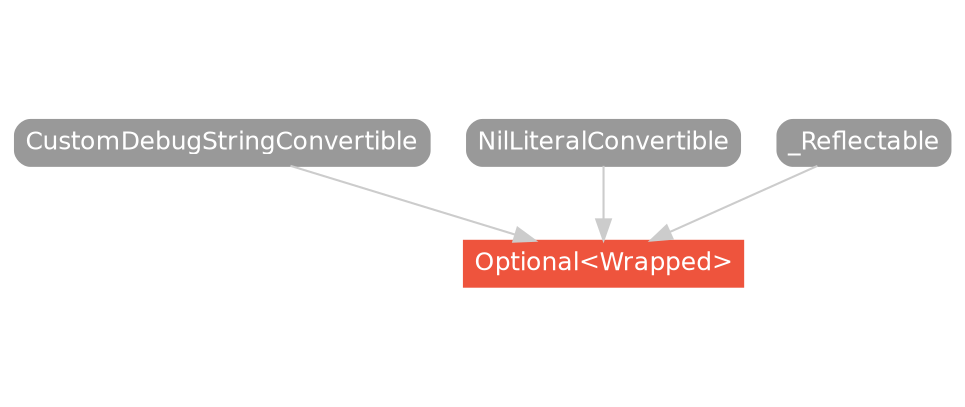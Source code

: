 strict digraph "Optional<Wrapped> - Type Hierarchy - SwiftDoc.org" {
    pad="0.1,0.8"
    node [shape=box, style="filled,rounded", color="#999999", fillcolor="#999999", fontcolor=white, fontname=Helvetica, fontnames="Helvetica,sansserif", fontsize=12, margin="0.07,0.05", height="0.3"]
    edge [color="#cccccc"]
    "CustomDebugStringConvertible" [URL="/protocol/CustomDebugStringConvertible/"]
    "NilLiteralConvertible" [URL="/protocol/NilLiteralConvertible/"]
    "Optional<Wrapped>" [URL="/type/Optional/", style="filled", fillcolor="#ee543d", color="#ee543d"]
    "_Reflectable" [URL="/protocol/_Reflectable/"]    "_Reflectable" -> "Optional<Wrapped>"
    "NilLiteralConvertible" -> "Optional<Wrapped>"
    "CustomDebugStringConvertible" -> "Optional<Wrapped>"
    subgraph Types {
        rank = max; "Optional<Wrapped>";
    }
}
